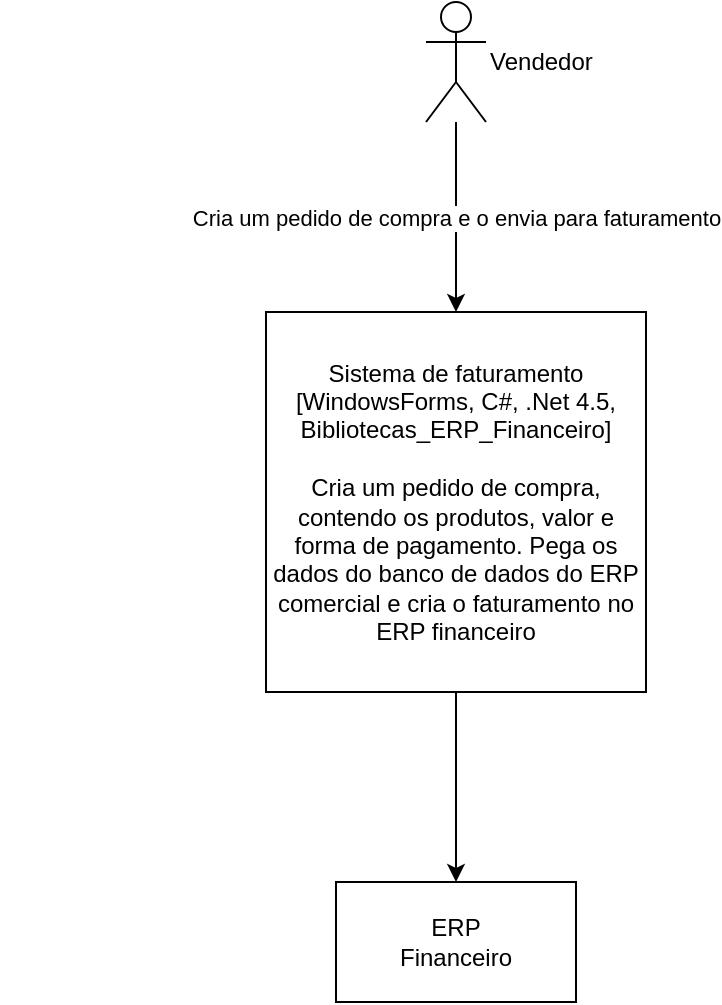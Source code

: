 <mxfile version="19.0.2" type="device"><diagram id="KpOuB6uHQZfr2DYNcIn7" name="Page-1"><mxGraphModel dx="1422" dy="873" grid="1" gridSize="10" guides="1" tooltips="1" connect="1" arrows="1" fold="1" page="1" pageScale="1" pageWidth="850" pageHeight="1100" math="0" shadow="0"><root><mxCell id="0"/><mxCell id="1" parent="0"/><mxCell id="vCALaDmudiBMZ75Ej2Hv-6" value="Cria um pedido de compra e o envia para faturamento" style="edgeStyle=orthogonalEdgeStyle;rounded=0;orthogonalLoop=1;jettySize=auto;html=1;entryX=0.5;entryY=0;entryDx=0;entryDy=0;" edge="1" parent="1" source="vCALaDmudiBMZ75Ej2Hv-5" target="vCALaDmudiBMZ75Ej2Hv-28"><mxGeometry relative="1" as="geometry"><mxPoint x="440" y="250" as="targetPoint"/></mxGeometry></mxCell><mxCell id="vCALaDmudiBMZ75Ej2Hv-5" value="Vendedor" style="shape=umlActor;verticalLabelPosition=middle;verticalAlign=middle;html=1;outlineConnect=0;labelPosition=right;align=left;" vertex="1" parent="1"><mxGeometry x="425" y="170" width="30" height="60" as="geometry"/></mxCell><mxCell id="vCALaDmudiBMZ75Ej2Hv-9" style="edgeStyle=orthogonalEdgeStyle;rounded=0;orthogonalLoop=1;jettySize=auto;html=1;exitX=0.5;exitY=1;exitDx=0;exitDy=0;" edge="1" parent="1"><mxGeometry relative="1" as="geometry"><mxPoint x="220" y="370" as="sourcePoint"/><mxPoint x="220" y="370" as="targetPoint"/></mxGeometry></mxCell><mxCell id="vCALaDmudiBMZ75Ej2Hv-28" value="Sistema de faturamento&lt;br&gt;[WindowsForms, C#, .Net 4.5, Bibliotecas_ERP_Financeiro]&lt;br&gt;&lt;br&gt;Cria um pedido de compra, contendo os produtos, valor e forma de pagamento. Pega os dados do banco de dados do ERP comercial e cria o faturamento no ERP financeiro" style="whiteSpace=wrap;html=1;aspect=fixed;" vertex="1" parent="1"><mxGeometry x="345" y="325" width="190" height="190" as="geometry"/></mxCell><mxCell id="vCALaDmudiBMZ75Ej2Hv-36" value="" style="edgeStyle=orthogonalEdgeStyle;rounded=0;orthogonalLoop=1;jettySize=auto;html=1;exitX=0.5;exitY=1;exitDx=0;exitDy=0;" edge="1" parent="1" source="vCALaDmudiBMZ75Ej2Hv-28" target="vCALaDmudiBMZ75Ej2Hv-35"><mxGeometry relative="1" as="geometry"><mxPoint x="440" y="680" as="sourcePoint"/></mxGeometry></mxCell><mxCell id="vCALaDmudiBMZ75Ej2Hv-35" value="ERP&lt;br&gt;Financeiro" style="rounded=0;whiteSpace=wrap;html=1;" vertex="1" parent="1"><mxGeometry x="380" y="610" width="120" height="60" as="geometry"/></mxCell></root></mxGraphModel></diagram></mxfile>